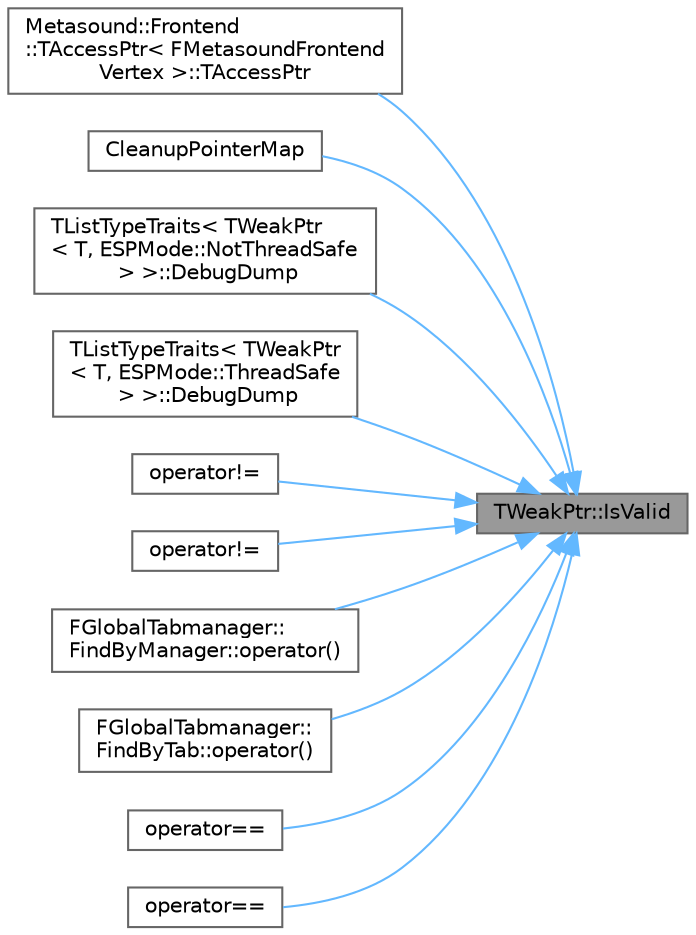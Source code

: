 digraph "TWeakPtr::IsValid"
{
 // INTERACTIVE_SVG=YES
 // LATEX_PDF_SIZE
  bgcolor="transparent";
  edge [fontname=Helvetica,fontsize=10,labelfontname=Helvetica,labelfontsize=10];
  node [fontname=Helvetica,fontsize=10,shape=box,height=0.2,width=0.4];
  rankdir="RL";
  Node1 [id="Node000001",label="TWeakPtr::IsValid",height=0.2,width=0.4,color="gray40", fillcolor="grey60", style="filled", fontcolor="black",tooltip="Checks to see if this weak pointer actually has a valid reference to an object."];
  Node1 -> Node2 [id="edge1_Node000001_Node000002",dir="back",color="steelblue1",style="solid",tooltip=" "];
  Node2 [id="Node000002",label="Metasound::Frontend\l::TAccessPtr\< FMetasoundFrontend\lVertex \>::TAccessPtr",height=0.2,width=0.4,color="grey40", fillcolor="white", style="filled",URL="$d9/d27/classMetasound_1_1Frontend_1_1TAccessPtr.html#af628f4c123798f114f81a9cd2628b130",tooltip=" "];
  Node1 -> Node3 [id="edge2_Node000001_Node000003",dir="back",color="steelblue1",style="solid",tooltip=" "];
  Node3 [id="Node000003",label="CleanupPointerMap",height=0.2,width=0.4,color="grey40", fillcolor="white", style="filled",URL="$d2/d17/SharedPointer_8h.html#a8b6df7b4b7e5560b504b759a9f865c2b",tooltip="Given a TMap of TWeakPtr's, will remove any invalid pointers."];
  Node1 -> Node4 [id="edge3_Node000001_Node000004",dir="back",color="steelblue1",style="solid",tooltip=" "];
  Node4 [id="Node000004",label="TListTypeTraits\< TWeakPtr\l\< T, ESPMode::NotThreadSafe\l \> \>::DebugDump",height=0.2,width=0.4,color="grey40", fillcolor="white", style="filled",URL="$d8/d33/structTListTypeTraits_3_01TWeakPtr_3_01T_00_01ESPMode_1_1NotThreadSafe_01_4_01_4.html#ad1a40d1e6906104fcc0b3bf471ff1935",tooltip=" "];
  Node1 -> Node5 [id="edge4_Node000001_Node000005",dir="back",color="steelblue1",style="solid",tooltip=" "];
  Node5 [id="Node000005",label="TListTypeTraits\< TWeakPtr\l\< T, ESPMode::ThreadSafe\l \> \>::DebugDump",height=0.2,width=0.4,color="grey40", fillcolor="white", style="filled",URL="$d4/d0b/structTListTypeTraits_3_01TWeakPtr_3_01T_00_01ESPMode_1_1ThreadSafe_01_4_01_4.html#a1ca8611c28c7e7f067cc47c5baff93fb",tooltip=" "];
  Node1 -> Node6 [id="edge5_Node000001_Node000006",dir="back",color="steelblue1",style="solid",tooltip=" "];
  Node6 [id="Node000006",label="operator!=",height=0.2,width=0.4,color="grey40", fillcolor="white", style="filled",URL="$d2/d17/SharedPointer_8h.html#a9f5cc25a3dbd16a7ee18add0a47a89ec",tooltip="Global inequality operator for TWeakPtr."];
  Node1 -> Node7 [id="edge6_Node000001_Node000007",dir="back",color="steelblue1",style="solid",tooltip=" "];
  Node7 [id="Node000007",label="operator!=",height=0.2,width=0.4,color="grey40", fillcolor="white", style="filled",URL="$d2/d17/SharedPointer_8h.html#abe997fffd563d80526e5296598dce61a",tooltip="Global inequality operator for TWeakPtr."];
  Node1 -> Node8 [id="edge7_Node000001_Node000008",dir="back",color="steelblue1",style="solid",tooltip=" "];
  Node8 [id="Node000008",label="FGlobalTabmanager::\lFindByManager::operator()",height=0.2,width=0.4,color="grey40", fillcolor="white", style="filled",URL="$d1/d79/structFGlobalTabmanager_1_1FindByManager.html#a06eb3cc9658fc99c5d20ca953b76b580",tooltip=" "];
  Node1 -> Node9 [id="edge8_Node000001_Node000009",dir="back",color="steelblue1",style="solid",tooltip=" "];
  Node9 [id="Node000009",label="FGlobalTabmanager::\lFindByTab::operator()",height=0.2,width=0.4,color="grey40", fillcolor="white", style="filled",URL="$db/d8d/structFGlobalTabmanager_1_1FindByTab.html#ab218c929456a60b5e84919794aa86f3a",tooltip=" "];
  Node1 -> Node10 [id="edge9_Node000001_Node000010",dir="back",color="steelblue1",style="solid",tooltip=" "];
  Node10 [id="Node000010",label="operator==",height=0.2,width=0.4,color="grey40", fillcolor="white", style="filled",URL="$d2/d17/SharedPointer_8h.html#a2bcf2df87f58d09cd25afd4404f21b04",tooltip="Global equality operator for TWeakPtr."];
  Node1 -> Node11 [id="edge10_Node000001_Node000011",dir="back",color="steelblue1",style="solid",tooltip=" "];
  Node11 [id="Node000011",label="operator==",height=0.2,width=0.4,color="grey40", fillcolor="white", style="filled",URL="$d2/d17/SharedPointer_8h.html#acf41b59e4054e80aa941e4030b910137",tooltip="Global equality operator for TWeakPtr."];
}
